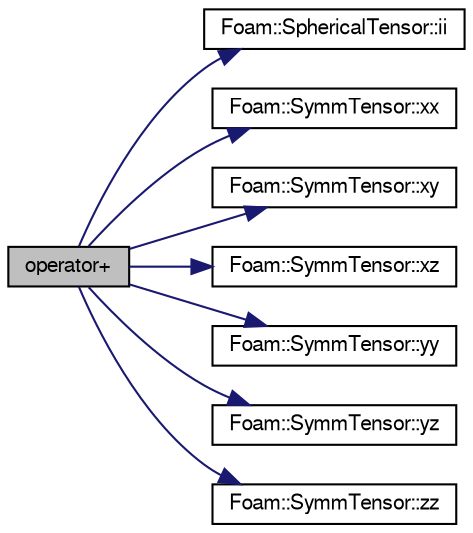 digraph "operator+"
{
  bgcolor="transparent";
  edge [fontname="FreeSans",fontsize="10",labelfontname="FreeSans",labelfontsize="10"];
  node [fontname="FreeSans",fontsize="10",shape=record];
  rankdir="LR";
  Node127527 [label="operator+",height=0.2,width=0.4,color="black", fillcolor="grey75", style="filled", fontcolor="black"];
  Node127527 -> Node127528 [color="midnightblue",fontsize="10",style="solid",fontname="FreeSans"];
  Node127528 [label="Foam::SphericalTensor::ii",height=0.2,width=0.4,color="black",URL="$a28186.html#a8a6ef975bcb1f17d9cd0457417bcac47"];
  Node127527 -> Node127529 [color="midnightblue",fontsize="10",style="solid",fontname="FreeSans"];
  Node127529 [label="Foam::SymmTensor::xx",height=0.2,width=0.4,color="black",URL="$a28270.html#a1b97c7c1ed81b4fb23da8dcb71a8cd2a"];
  Node127527 -> Node127530 [color="midnightblue",fontsize="10",style="solid",fontname="FreeSans"];
  Node127530 [label="Foam::SymmTensor::xy",height=0.2,width=0.4,color="black",URL="$a28270.html#aab470ae2a5eeac8c33a7b6abac6b39b3"];
  Node127527 -> Node127531 [color="midnightblue",fontsize="10",style="solid",fontname="FreeSans"];
  Node127531 [label="Foam::SymmTensor::xz",height=0.2,width=0.4,color="black",URL="$a28270.html#a6c0a9bc605f3cfdfb3307b3dcf136f60"];
  Node127527 -> Node127532 [color="midnightblue",fontsize="10",style="solid",fontname="FreeSans"];
  Node127532 [label="Foam::SymmTensor::yy",height=0.2,width=0.4,color="black",URL="$a28270.html#aba9d77023a5662b9c2d3639d5de555a0"];
  Node127527 -> Node127533 [color="midnightblue",fontsize="10",style="solid",fontname="FreeSans"];
  Node127533 [label="Foam::SymmTensor::yz",height=0.2,width=0.4,color="black",URL="$a28270.html#a4a98b51ba7019e1cfffae8d321a823df"];
  Node127527 -> Node127534 [color="midnightblue",fontsize="10",style="solid",fontname="FreeSans"];
  Node127534 [label="Foam::SymmTensor::zz",height=0.2,width=0.4,color="black",URL="$a28270.html#a831c4848d01bfcc8d717b7ef92f2cd4b"];
}
